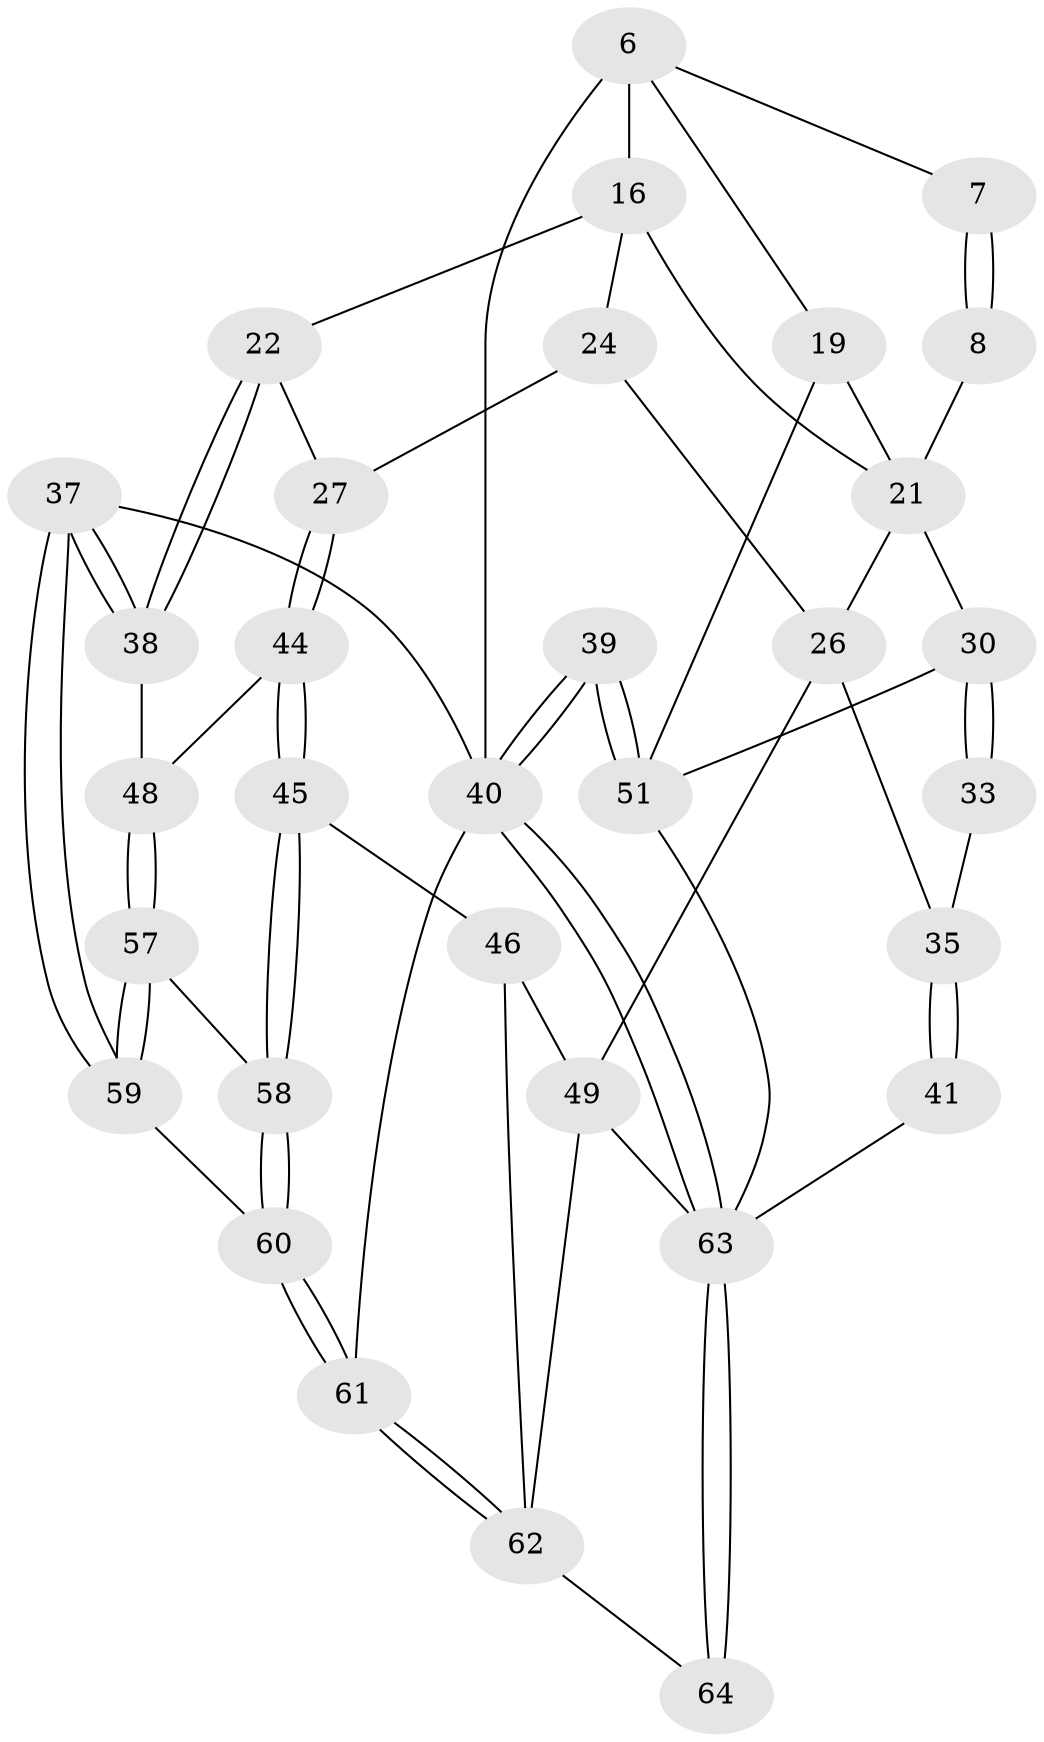 // original degree distribution, {3: 0.03125, 5: 0.53125, 6: 0.203125, 4: 0.234375}
// Generated by graph-tools (version 1.1) at 2025/00/03/09/25 05:00:20]
// undirected, 32 vertices, 69 edges
graph export_dot {
graph [start="1"]
  node [color=gray90,style=filled];
  6 [pos="+0.49110806274034324+0.09671692730939194",super="+1+3"];
  7 [pos="+0.4025116919694489+0.08915864887235145",super="+5+4"];
  8 [pos="+0.2736778698533775+0.12293478590488784"];
  16 [pos="+0.5452958251447377+0.3554060390298295",super="+12+13"];
  19 [pos="+0+0.08632323930128949"];
  21 [pos="+0.3410346237761721+0.3882165697474676",super="+18+20"];
  22 [pos="+1+0.449274064017379"];
  24 [pos="+0.6632685618621724+0.5096951785279856",super="+15+14"];
  26 [pos="+0.4631711902042544+0.5392088053608475",super="+25"];
  27 [pos="+0.7218656540414177+0.5488827696765749",super="+23"];
  30 [pos="+0.16407866661729217+0.5600654686558831",super="+29+28"];
  33 [pos="+0.22426782192597217+0.533104165859833"];
  35 [pos="+0.28689981964922856+0.5703918178476866",super="+34"];
  37 [pos="+1+1"];
  38 [pos="+1+0.5672174895536247"];
  39 [pos="+0+0.7215235796189327"];
  40 [pos="+0+1",super="+36"];
  41 [pos="+0.32209300149713155+0.6623874940309908"];
  44 [pos="+0.7042990781841469+0.6859614814458105"];
  45 [pos="+0.6153643654756645+0.7560661585107326"];
  46 [pos="+0.6055974946963829+0.7547652704453278"];
  48 [pos="+0.857230532015662+0.7272564120298217"];
  49 [pos="+0.3580037535747299+0.7301344821085157",super="+47"];
  51 [pos="+0.0728262080321655+0.6731452519938337",super="+43+32"];
  57 [pos="+0.8589280827343364+0.8169053785669327"];
  58 [pos="+0.6859753714998297+0.8883330914574489"];
  59 [pos="+0.9662296901745971+0.9773518016301452"];
  60 [pos="+0.6860836328258741+0.8895297679919877"];
  61 [pos="+0.6147283646324504+1"];
  62 [pos="+0.49701603334240485+1",super="+56"];
  63 [pos="+0+1",super="+53+52"];
  64 [pos="+0.2964862420456532+1",super="+55"];
  6 -- 7 [weight=2];
  6 -- 19;
  6 -- 40 [weight=2];
  6 -- 16 [weight=2];
  7 -- 8 [weight=2];
  7 -- 8;
  8 -- 21;
  16 -- 24 [weight=2];
  16 -- 22;
  16 -- 21 [weight=2];
  19 -- 51;
  19 -- 21;
  21 -- 30 [weight=2];
  21 -- 26;
  22 -- 38;
  22 -- 38;
  22 -- 27;
  24 -- 27 [weight=2];
  24 -- 26;
  26 -- 35;
  26 -- 49;
  27 -- 44;
  27 -- 44;
  30 -- 33 [weight=2];
  30 -- 33;
  30 -- 51;
  33 -- 35;
  35 -- 41 [weight=2];
  35 -- 41;
  37 -- 38;
  37 -- 38;
  37 -- 59;
  37 -- 59;
  37 -- 40;
  38 -- 48;
  39 -- 40;
  39 -- 40;
  39 -- 51 [weight=2];
  39 -- 51;
  40 -- 63;
  40 -- 63;
  40 -- 61;
  41 -- 63;
  44 -- 45;
  44 -- 45;
  44 -- 48;
  45 -- 46;
  45 -- 58;
  45 -- 58;
  46 -- 62;
  46 -- 49;
  48 -- 57;
  48 -- 57;
  49 -- 63;
  49 -- 62;
  51 -- 63 [weight=2];
  57 -- 58;
  57 -- 59;
  57 -- 59;
  58 -- 60;
  58 -- 60;
  59 -- 60;
  60 -- 61;
  60 -- 61;
  61 -- 62;
  61 -- 62;
  62 -- 64 [weight=2];
  63 -- 64 [weight=2];
  63 -- 64;
}
